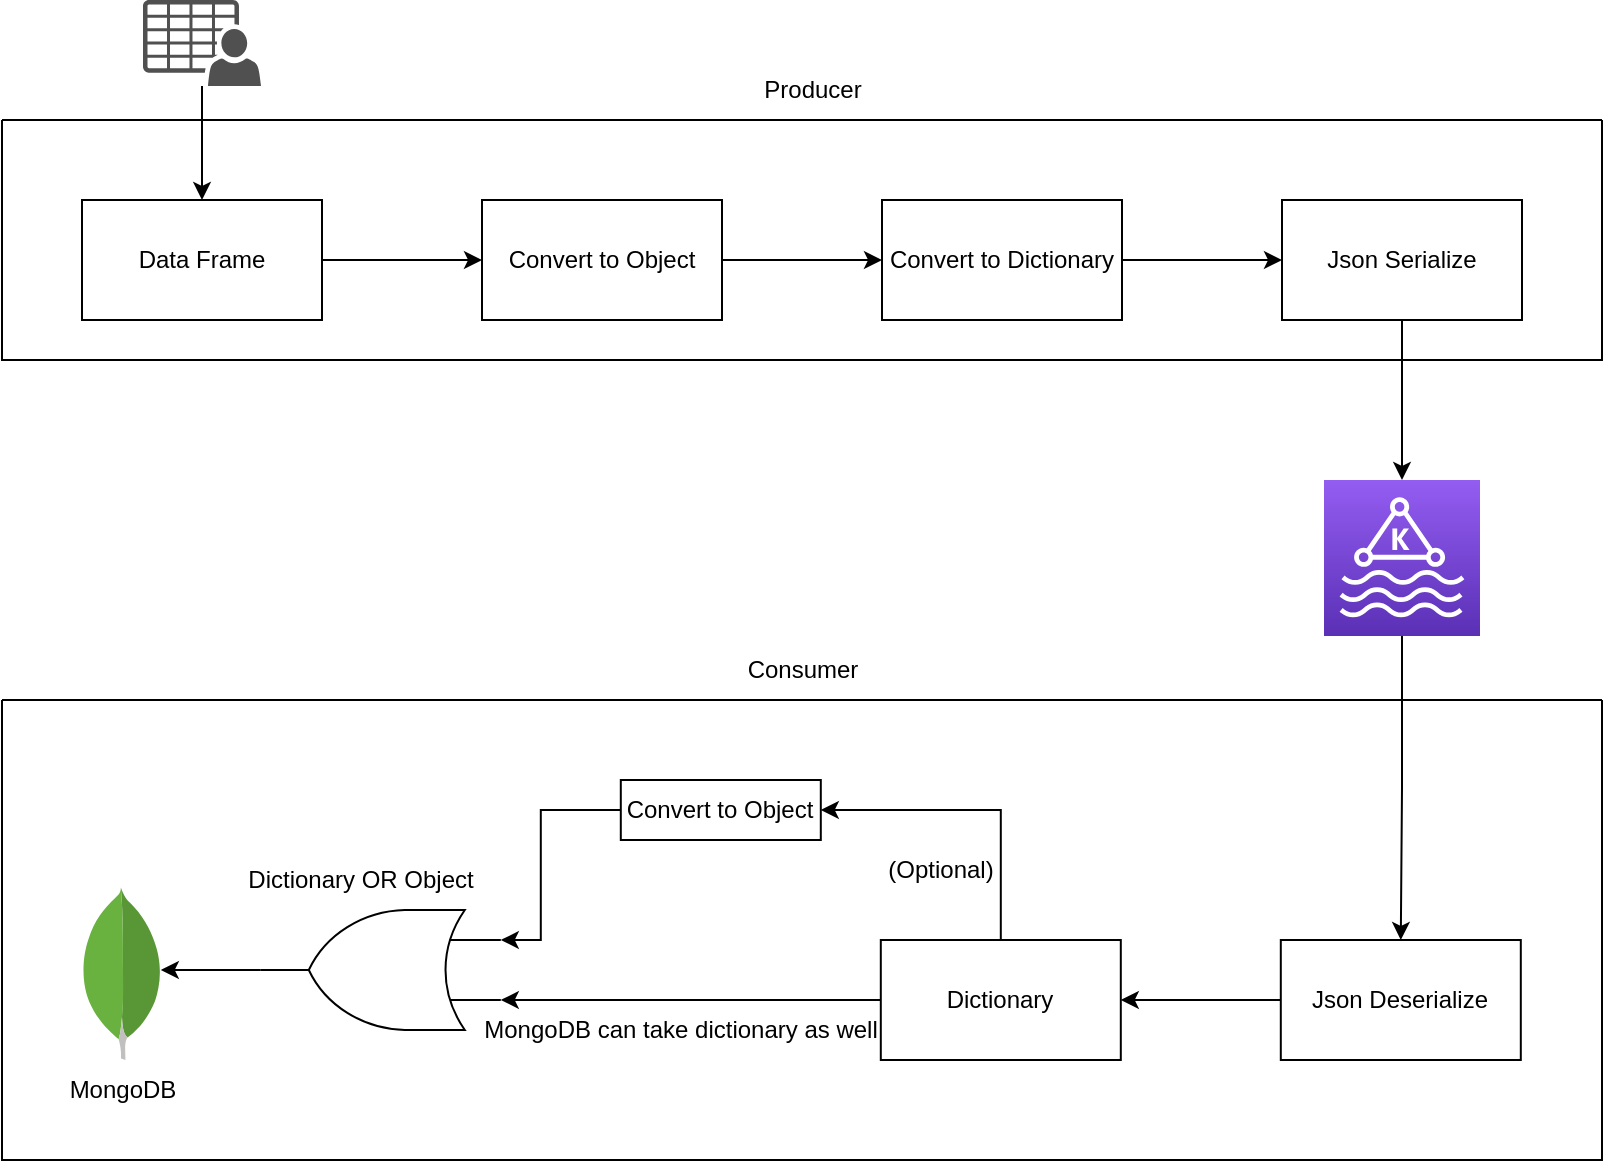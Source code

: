 <mxfile version="21.2.1" type="device">
  <diagram name="Page-1" id="rizzjt1N8APAUZvoHjOY">
    <mxGraphModel dx="1546" dy="947" grid="1" gridSize="10" guides="1" tooltips="1" connect="1" arrows="1" fold="1" page="1" pageScale="1" pageWidth="1100" pageHeight="850" math="0" shadow="0">
      <root>
        <mxCell id="0" />
        <mxCell id="1" parent="0" />
        <mxCell id="cYIIZSdELICbloDWczQJ-9" style="edgeStyle=orthogonalEdgeStyle;rounded=0;orthogonalLoop=1;jettySize=auto;html=1;exitX=1;exitY=0.5;exitDx=0;exitDy=0;entryX=0;entryY=0.5;entryDx=0;entryDy=0;" edge="1" parent="1" source="cYIIZSdELICbloDWczQJ-1" target="cYIIZSdELICbloDWczQJ-2">
          <mxGeometry relative="1" as="geometry" />
        </mxCell>
        <mxCell id="cYIIZSdELICbloDWczQJ-1" value="Data Frame" style="rounded=0;whiteSpace=wrap;html=1;" vertex="1" parent="1">
          <mxGeometry x="200" y="160" width="120" height="60" as="geometry" />
        </mxCell>
        <mxCell id="cYIIZSdELICbloDWczQJ-6" style="edgeStyle=orthogonalEdgeStyle;rounded=0;orthogonalLoop=1;jettySize=auto;html=1;entryX=0;entryY=0.5;entryDx=0;entryDy=0;" edge="1" parent="1" source="cYIIZSdELICbloDWczQJ-2" target="cYIIZSdELICbloDWczQJ-3">
          <mxGeometry relative="1" as="geometry" />
        </mxCell>
        <mxCell id="cYIIZSdELICbloDWczQJ-2" value="Convert to Object" style="rounded=0;whiteSpace=wrap;html=1;" vertex="1" parent="1">
          <mxGeometry x="400" y="160" width="120" height="60" as="geometry" />
        </mxCell>
        <mxCell id="cYIIZSdELICbloDWczQJ-5" style="edgeStyle=orthogonalEdgeStyle;rounded=0;orthogonalLoop=1;jettySize=auto;html=1;" edge="1" parent="1" source="cYIIZSdELICbloDWczQJ-3" target="cYIIZSdELICbloDWczQJ-4">
          <mxGeometry relative="1" as="geometry">
            <mxPoint x="750" y="190" as="targetPoint" />
          </mxGeometry>
        </mxCell>
        <mxCell id="cYIIZSdELICbloDWczQJ-3" value="Convert to Dictionary" style="rounded=0;whiteSpace=wrap;html=1;" vertex="1" parent="1">
          <mxGeometry x="600" y="160" width="120" height="60" as="geometry" />
        </mxCell>
        <mxCell id="cYIIZSdELICbloDWczQJ-13" style="edgeStyle=orthogonalEdgeStyle;rounded=0;orthogonalLoop=1;jettySize=auto;html=1;entryX=0.5;entryY=0;entryDx=0;entryDy=0;entryPerimeter=0;" edge="1" parent="1" source="cYIIZSdELICbloDWczQJ-4" target="cYIIZSdELICbloDWczQJ-10">
          <mxGeometry relative="1" as="geometry" />
        </mxCell>
        <mxCell id="cYIIZSdELICbloDWczQJ-4" value="Json Serialize" style="rounded=0;whiteSpace=wrap;html=1;" vertex="1" parent="1">
          <mxGeometry x="800" y="160" width="120" height="60" as="geometry" />
        </mxCell>
        <mxCell id="cYIIZSdELICbloDWczQJ-8" style="edgeStyle=orthogonalEdgeStyle;rounded=0;orthogonalLoop=1;jettySize=auto;html=1;entryX=0.5;entryY=0;entryDx=0;entryDy=0;" edge="1" parent="1" source="cYIIZSdELICbloDWczQJ-7" target="cYIIZSdELICbloDWczQJ-1">
          <mxGeometry relative="1" as="geometry" />
        </mxCell>
        <mxCell id="cYIIZSdELICbloDWczQJ-7" value="" style="sketch=0;pointerEvents=1;shadow=0;dashed=0;html=1;strokeColor=none;fillColor=#505050;labelPosition=center;verticalLabelPosition=bottom;verticalAlign=top;outlineConnect=0;align=center;shape=mxgraph.office.users.csv_file;" vertex="1" parent="1">
          <mxGeometry x="230.5" y="60" width="59" height="43" as="geometry" />
        </mxCell>
        <mxCell id="cYIIZSdELICbloDWczQJ-14" style="edgeStyle=orthogonalEdgeStyle;rounded=0;orthogonalLoop=1;jettySize=auto;html=1;entryX=0.5;entryY=0;entryDx=0;entryDy=0;" edge="1" parent="1" source="cYIIZSdELICbloDWczQJ-10" target="cYIIZSdELICbloDWczQJ-12">
          <mxGeometry relative="1" as="geometry" />
        </mxCell>
        <mxCell id="cYIIZSdELICbloDWczQJ-10" value="" style="sketch=0;points=[[0,0,0],[0.25,0,0],[0.5,0,0],[0.75,0,0],[1,0,0],[0,1,0],[0.25,1,0],[0.5,1,0],[0.75,1,0],[1,1,0],[0,0.25,0],[0,0.5,0],[0,0.75,0],[1,0.25,0],[1,0.5,0],[1,0.75,0]];outlineConnect=0;fontColor=#232F3E;gradientColor=#945DF2;gradientDirection=north;fillColor=#5A30B5;strokeColor=#ffffff;dashed=0;verticalLabelPosition=bottom;verticalAlign=top;align=center;html=1;fontSize=12;fontStyle=0;aspect=fixed;shape=mxgraph.aws4.resourceIcon;resIcon=mxgraph.aws4.managed_streaming_for_kafka;" vertex="1" parent="1">
          <mxGeometry x="821" y="300" width="78" height="78" as="geometry" />
        </mxCell>
        <mxCell id="cYIIZSdELICbloDWczQJ-16" style="edgeStyle=orthogonalEdgeStyle;rounded=0;orthogonalLoop=1;jettySize=auto;html=1;" edge="1" parent="1" source="cYIIZSdELICbloDWczQJ-12" target="cYIIZSdELICbloDWczQJ-15">
          <mxGeometry relative="1" as="geometry" />
        </mxCell>
        <mxCell id="cYIIZSdELICbloDWczQJ-12" value="Json Deserialize" style="rounded=0;whiteSpace=wrap;html=1;" vertex="1" parent="1">
          <mxGeometry x="799.4" y="530" width="120" height="60" as="geometry" />
        </mxCell>
        <mxCell id="cYIIZSdELICbloDWczQJ-27" style="edgeStyle=orthogonalEdgeStyle;rounded=0;orthogonalLoop=1;jettySize=auto;html=1;entryX=0;entryY=0.25;entryDx=0;entryDy=0;entryPerimeter=0;" edge="1" parent="1" source="cYIIZSdELICbloDWczQJ-15" target="cYIIZSdELICbloDWczQJ-25">
          <mxGeometry relative="1" as="geometry" />
        </mxCell>
        <mxCell id="cYIIZSdELICbloDWczQJ-29" style="edgeStyle=orthogonalEdgeStyle;rounded=0;orthogonalLoop=1;jettySize=auto;html=1;entryX=1;entryY=0.5;entryDx=0;entryDy=0;" edge="1" parent="1" source="cYIIZSdELICbloDWczQJ-15" target="cYIIZSdELICbloDWczQJ-26">
          <mxGeometry relative="1" as="geometry">
            <Array as="points">
              <mxPoint x="659.4" y="465" />
            </Array>
          </mxGeometry>
        </mxCell>
        <mxCell id="cYIIZSdELICbloDWczQJ-15" value="Dictionary" style="rounded=0;whiteSpace=wrap;html=1;" vertex="1" parent="1">
          <mxGeometry x="599.4" y="530" width="120" height="60" as="geometry" />
        </mxCell>
        <mxCell id="cYIIZSdELICbloDWczQJ-17" value="" style="dashed=0;outlineConnect=0;html=1;align=center;labelPosition=center;verticalLabelPosition=bottom;verticalAlign=top;shape=mxgraph.weblogos.mongodb" vertex="1" parent="1">
          <mxGeometry x="199.4" y="503.8" width="41.2" height="86.2" as="geometry" />
        </mxCell>
        <mxCell id="cYIIZSdELICbloDWczQJ-21" value="(Optional)" style="text;html=1;align=center;verticalAlign=middle;resizable=0;points=[];autosize=1;strokeColor=none;fillColor=none;" vertex="1" parent="1">
          <mxGeometry x="589.4" y="480" width="80" height="30" as="geometry" />
        </mxCell>
        <mxCell id="cYIIZSdELICbloDWczQJ-34" style="edgeStyle=orthogonalEdgeStyle;rounded=0;orthogonalLoop=1;jettySize=auto;html=1;entryX=0.971;entryY=0.478;entryDx=0;entryDy=0;entryPerimeter=0;" edge="1" parent="1" source="cYIIZSdELICbloDWczQJ-25" target="cYIIZSdELICbloDWczQJ-17">
          <mxGeometry relative="1" as="geometry" />
        </mxCell>
        <mxCell id="cYIIZSdELICbloDWczQJ-25" value="" style="verticalLabelPosition=bottom;shadow=0;dashed=0;align=center;html=1;verticalAlign=top;shape=mxgraph.electrical.logic_gates.logic_gate;operation=or;rotation=-180;" vertex="1" parent="1">
          <mxGeometry x="289.4" y="515" width="120" height="60" as="geometry" />
        </mxCell>
        <mxCell id="cYIIZSdELICbloDWczQJ-30" style="edgeStyle=orthogonalEdgeStyle;rounded=0;orthogonalLoop=1;jettySize=auto;html=1;entryX=0;entryY=0.75;entryDx=0;entryDy=0;entryPerimeter=0;" edge="1" parent="1" source="cYIIZSdELICbloDWczQJ-26" target="cYIIZSdELICbloDWczQJ-25">
          <mxGeometry relative="1" as="geometry">
            <Array as="points">
              <mxPoint x="429.4" y="465" />
              <mxPoint x="429.4" y="530" />
            </Array>
          </mxGeometry>
        </mxCell>
        <mxCell id="cYIIZSdELICbloDWczQJ-26" value="Convert to Object" style="rounded=0;whiteSpace=wrap;html=1;" vertex="1" parent="1">
          <mxGeometry x="469.4" y="450" width="100" height="30" as="geometry" />
        </mxCell>
        <mxCell id="cYIIZSdELICbloDWczQJ-32" value="MongoDB can take dictionary as well" style="text;html=1;align=center;verticalAlign=middle;resizable=0;points=[];autosize=1;strokeColor=none;fillColor=none;" vertex="1" parent="1">
          <mxGeometry x="389.4" y="560" width="220" height="30" as="geometry" />
        </mxCell>
        <mxCell id="cYIIZSdELICbloDWczQJ-33" value="Dictionary OR Object" style="text;html=1;align=center;verticalAlign=middle;resizable=0;points=[];autosize=1;strokeColor=none;fillColor=none;" vertex="1" parent="1">
          <mxGeometry x="269.4" y="485" width="140" height="30" as="geometry" />
        </mxCell>
        <mxCell id="cYIIZSdELICbloDWczQJ-35" value="MongoDB" style="text;html=1;align=center;verticalAlign=middle;resizable=0;points=[];autosize=1;strokeColor=none;fillColor=none;" vertex="1" parent="1">
          <mxGeometry x="180" y="590" width="80" height="30" as="geometry" />
        </mxCell>
        <mxCell id="cYIIZSdELICbloDWczQJ-36" value="" style="swimlane;startSize=0;" vertex="1" parent="1">
          <mxGeometry x="160" y="120" width="800" height="120" as="geometry" />
        </mxCell>
        <mxCell id="cYIIZSdELICbloDWczQJ-38" value="" style="swimlane;startSize=0;" vertex="1" parent="1">
          <mxGeometry x="160" y="410" width="800" height="230" as="geometry" />
        </mxCell>
        <mxCell id="cYIIZSdELICbloDWczQJ-39" value="Consumer" style="text;html=1;align=center;verticalAlign=middle;resizable=0;points=[];autosize=1;strokeColor=none;fillColor=none;" vertex="1" parent="1">
          <mxGeometry x="520" y="380" width="80" height="30" as="geometry" />
        </mxCell>
        <mxCell id="cYIIZSdELICbloDWczQJ-37" value="Producer" style="text;html=1;align=center;verticalAlign=middle;resizable=0;points=[];autosize=1;strokeColor=none;fillColor=none;" vertex="1" parent="1">
          <mxGeometry x="530" y="90" width="70" height="30" as="geometry" />
        </mxCell>
      </root>
    </mxGraphModel>
  </diagram>
</mxfile>
